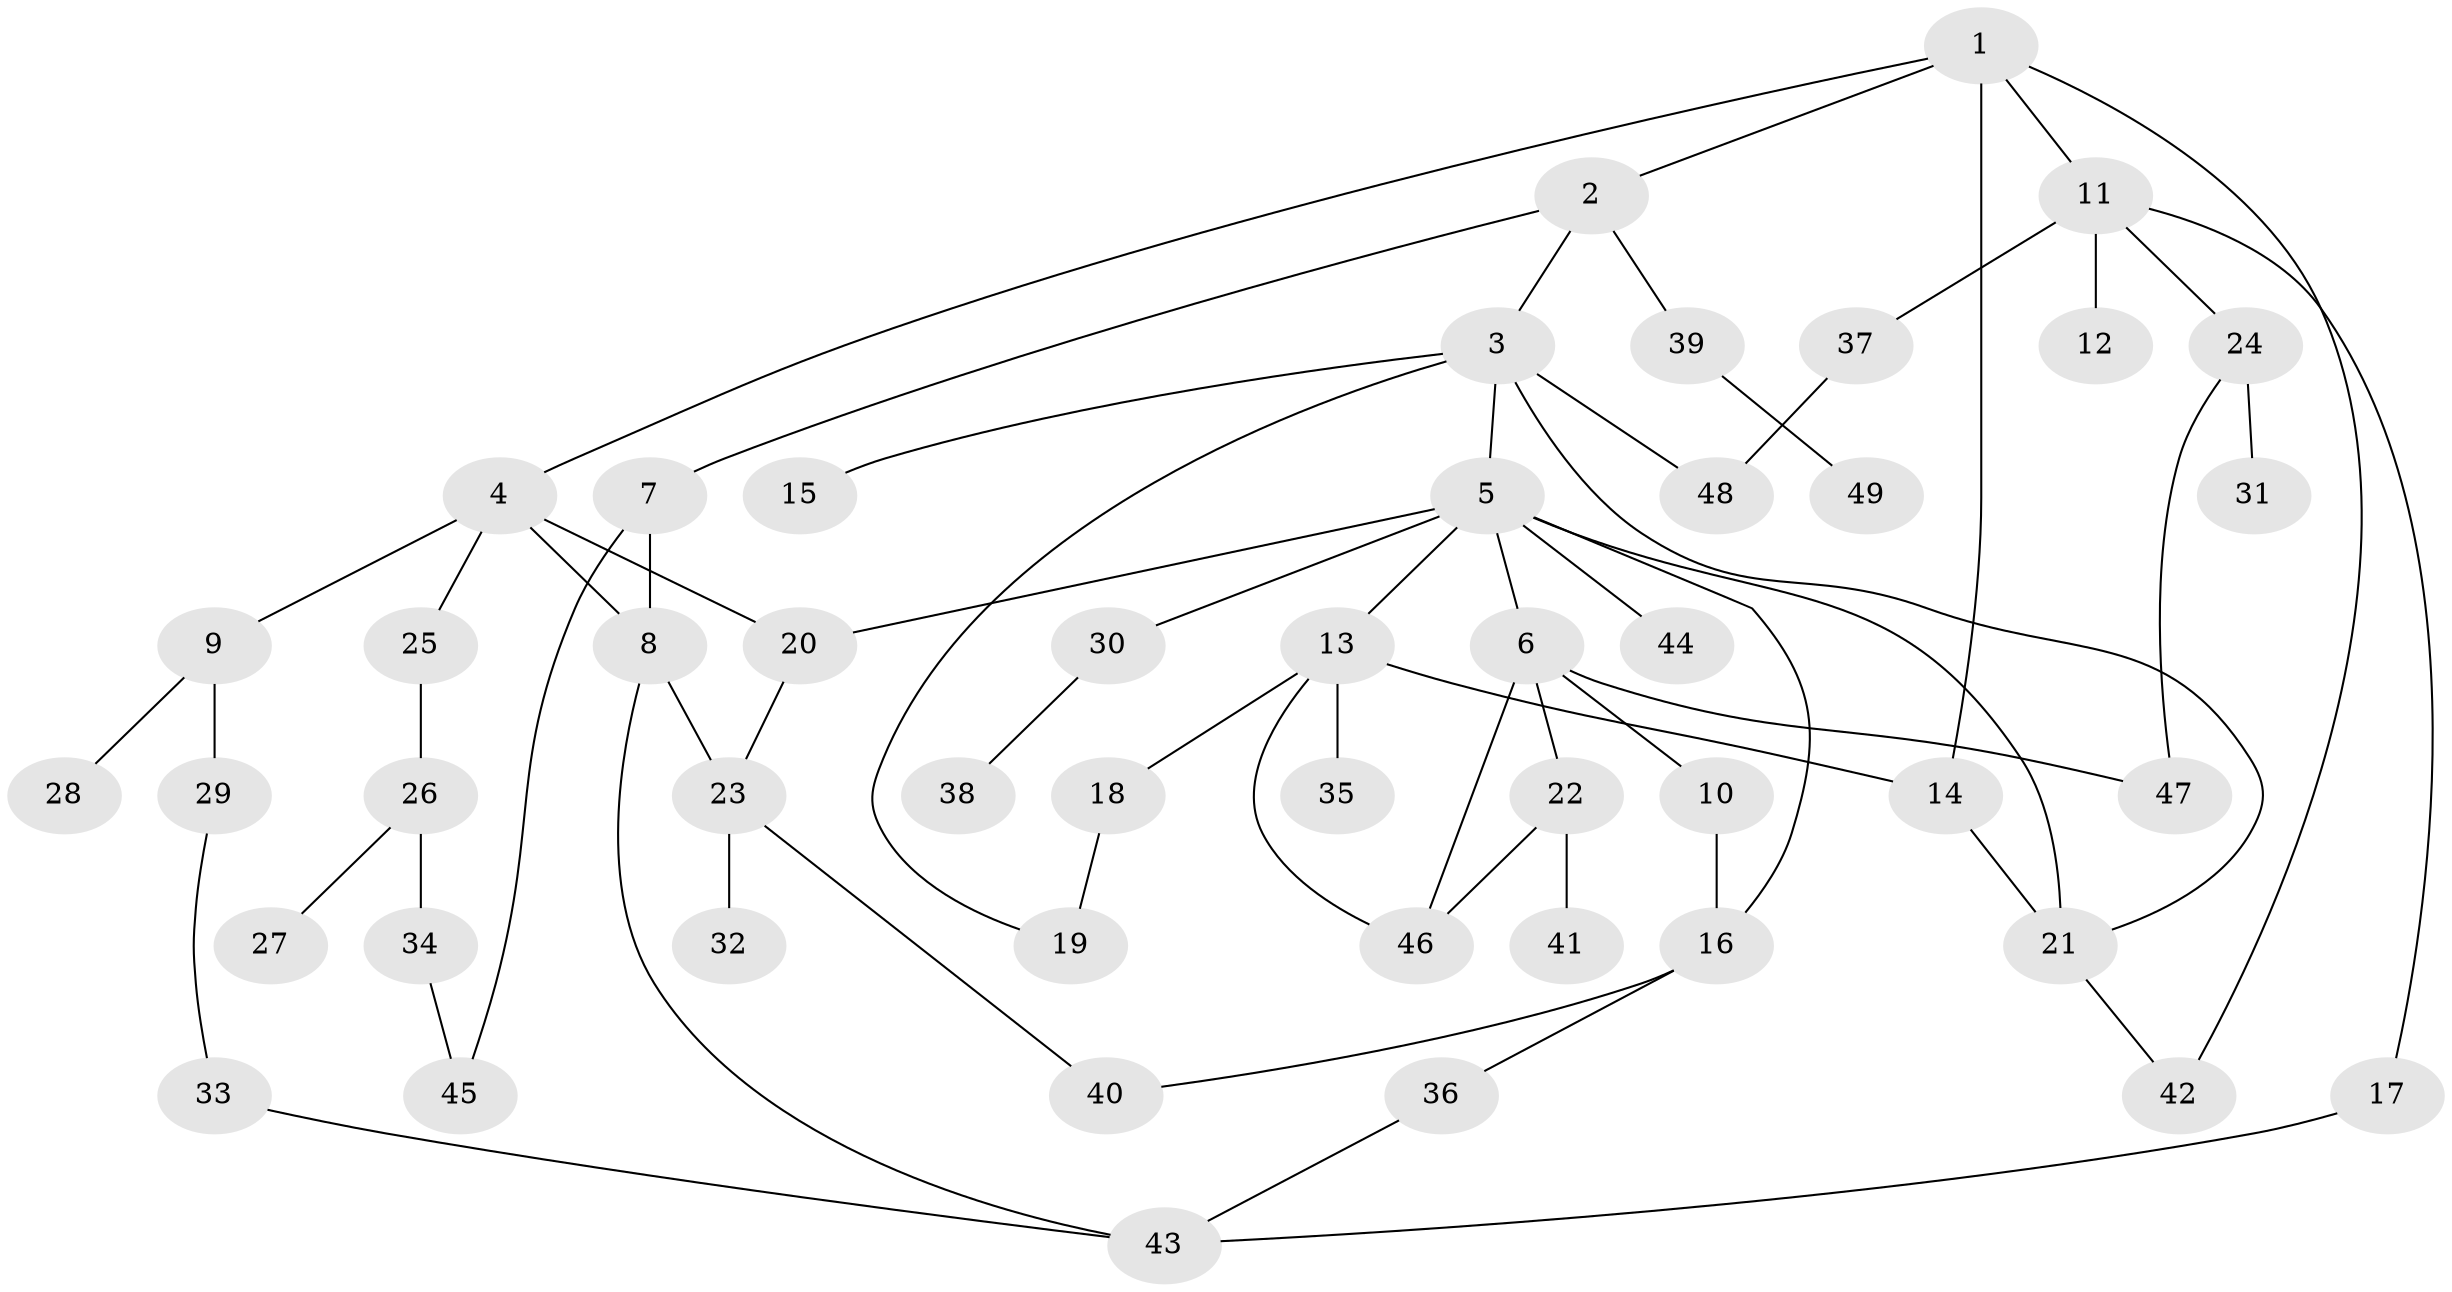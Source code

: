 // original degree distribution, {6: 0.037037037037037035, 4: 0.04938271604938271, 7: 0.012345679012345678, 9: 0.012345679012345678, 5: 0.04938271604938271, 3: 0.18518518518518517, 2: 0.37037037037037035, 1: 0.2839506172839506}
// Generated by graph-tools (version 1.1) at 2025/48/03/04/25 22:48:39]
// undirected, 49 vertices, 66 edges
graph export_dot {
  node [color=gray90,style=filled];
  1;
  2;
  3;
  4;
  5;
  6;
  7;
  8;
  9;
  10;
  11;
  12;
  13;
  14;
  15;
  16;
  17;
  18;
  19;
  20;
  21;
  22;
  23;
  24;
  25;
  26;
  27;
  28;
  29;
  30;
  31;
  32;
  33;
  34;
  35;
  36;
  37;
  38;
  39;
  40;
  41;
  42;
  43;
  44;
  45;
  46;
  47;
  48;
  49;
  1 -- 2 [weight=1.0];
  1 -- 4 [weight=1.0];
  1 -- 11 [weight=1.0];
  1 -- 14 [weight=1.0];
  1 -- 42 [weight=1.0];
  2 -- 3 [weight=1.0];
  2 -- 7 [weight=1.0];
  2 -- 39 [weight=1.0];
  3 -- 5 [weight=1.0];
  3 -- 15 [weight=1.0];
  3 -- 19 [weight=1.0];
  3 -- 21 [weight=1.0];
  3 -- 48 [weight=1.0];
  4 -- 8 [weight=1.0];
  4 -- 9 [weight=1.0];
  4 -- 20 [weight=1.0];
  4 -- 25 [weight=1.0];
  5 -- 6 [weight=1.0];
  5 -- 13 [weight=1.0];
  5 -- 16 [weight=1.0];
  5 -- 20 [weight=1.0];
  5 -- 21 [weight=1.0];
  5 -- 30 [weight=1.0];
  5 -- 44 [weight=1.0];
  6 -- 10 [weight=1.0];
  6 -- 22 [weight=1.0];
  6 -- 46 [weight=1.0];
  6 -- 47 [weight=1.0];
  7 -- 8 [weight=1.0];
  7 -- 45 [weight=1.0];
  8 -- 23 [weight=1.0];
  8 -- 43 [weight=1.0];
  9 -- 28 [weight=1.0];
  9 -- 29 [weight=1.0];
  10 -- 16 [weight=1.0];
  11 -- 12 [weight=1.0];
  11 -- 17 [weight=1.0];
  11 -- 24 [weight=1.0];
  11 -- 37 [weight=1.0];
  13 -- 14 [weight=1.0];
  13 -- 18 [weight=1.0];
  13 -- 35 [weight=1.0];
  13 -- 46 [weight=1.0];
  14 -- 21 [weight=2.0];
  16 -- 36 [weight=1.0];
  16 -- 40 [weight=1.0];
  17 -- 43 [weight=1.0];
  18 -- 19 [weight=1.0];
  20 -- 23 [weight=1.0];
  21 -- 42 [weight=1.0];
  22 -- 41 [weight=1.0];
  22 -- 46 [weight=1.0];
  23 -- 32 [weight=2.0];
  23 -- 40 [weight=1.0];
  24 -- 31 [weight=1.0];
  24 -- 47 [weight=1.0];
  25 -- 26 [weight=1.0];
  26 -- 27 [weight=1.0];
  26 -- 34 [weight=1.0];
  29 -- 33 [weight=1.0];
  30 -- 38 [weight=1.0];
  33 -- 43 [weight=1.0];
  34 -- 45 [weight=1.0];
  36 -- 43 [weight=1.0];
  37 -- 48 [weight=1.0];
  39 -- 49 [weight=1.0];
}
